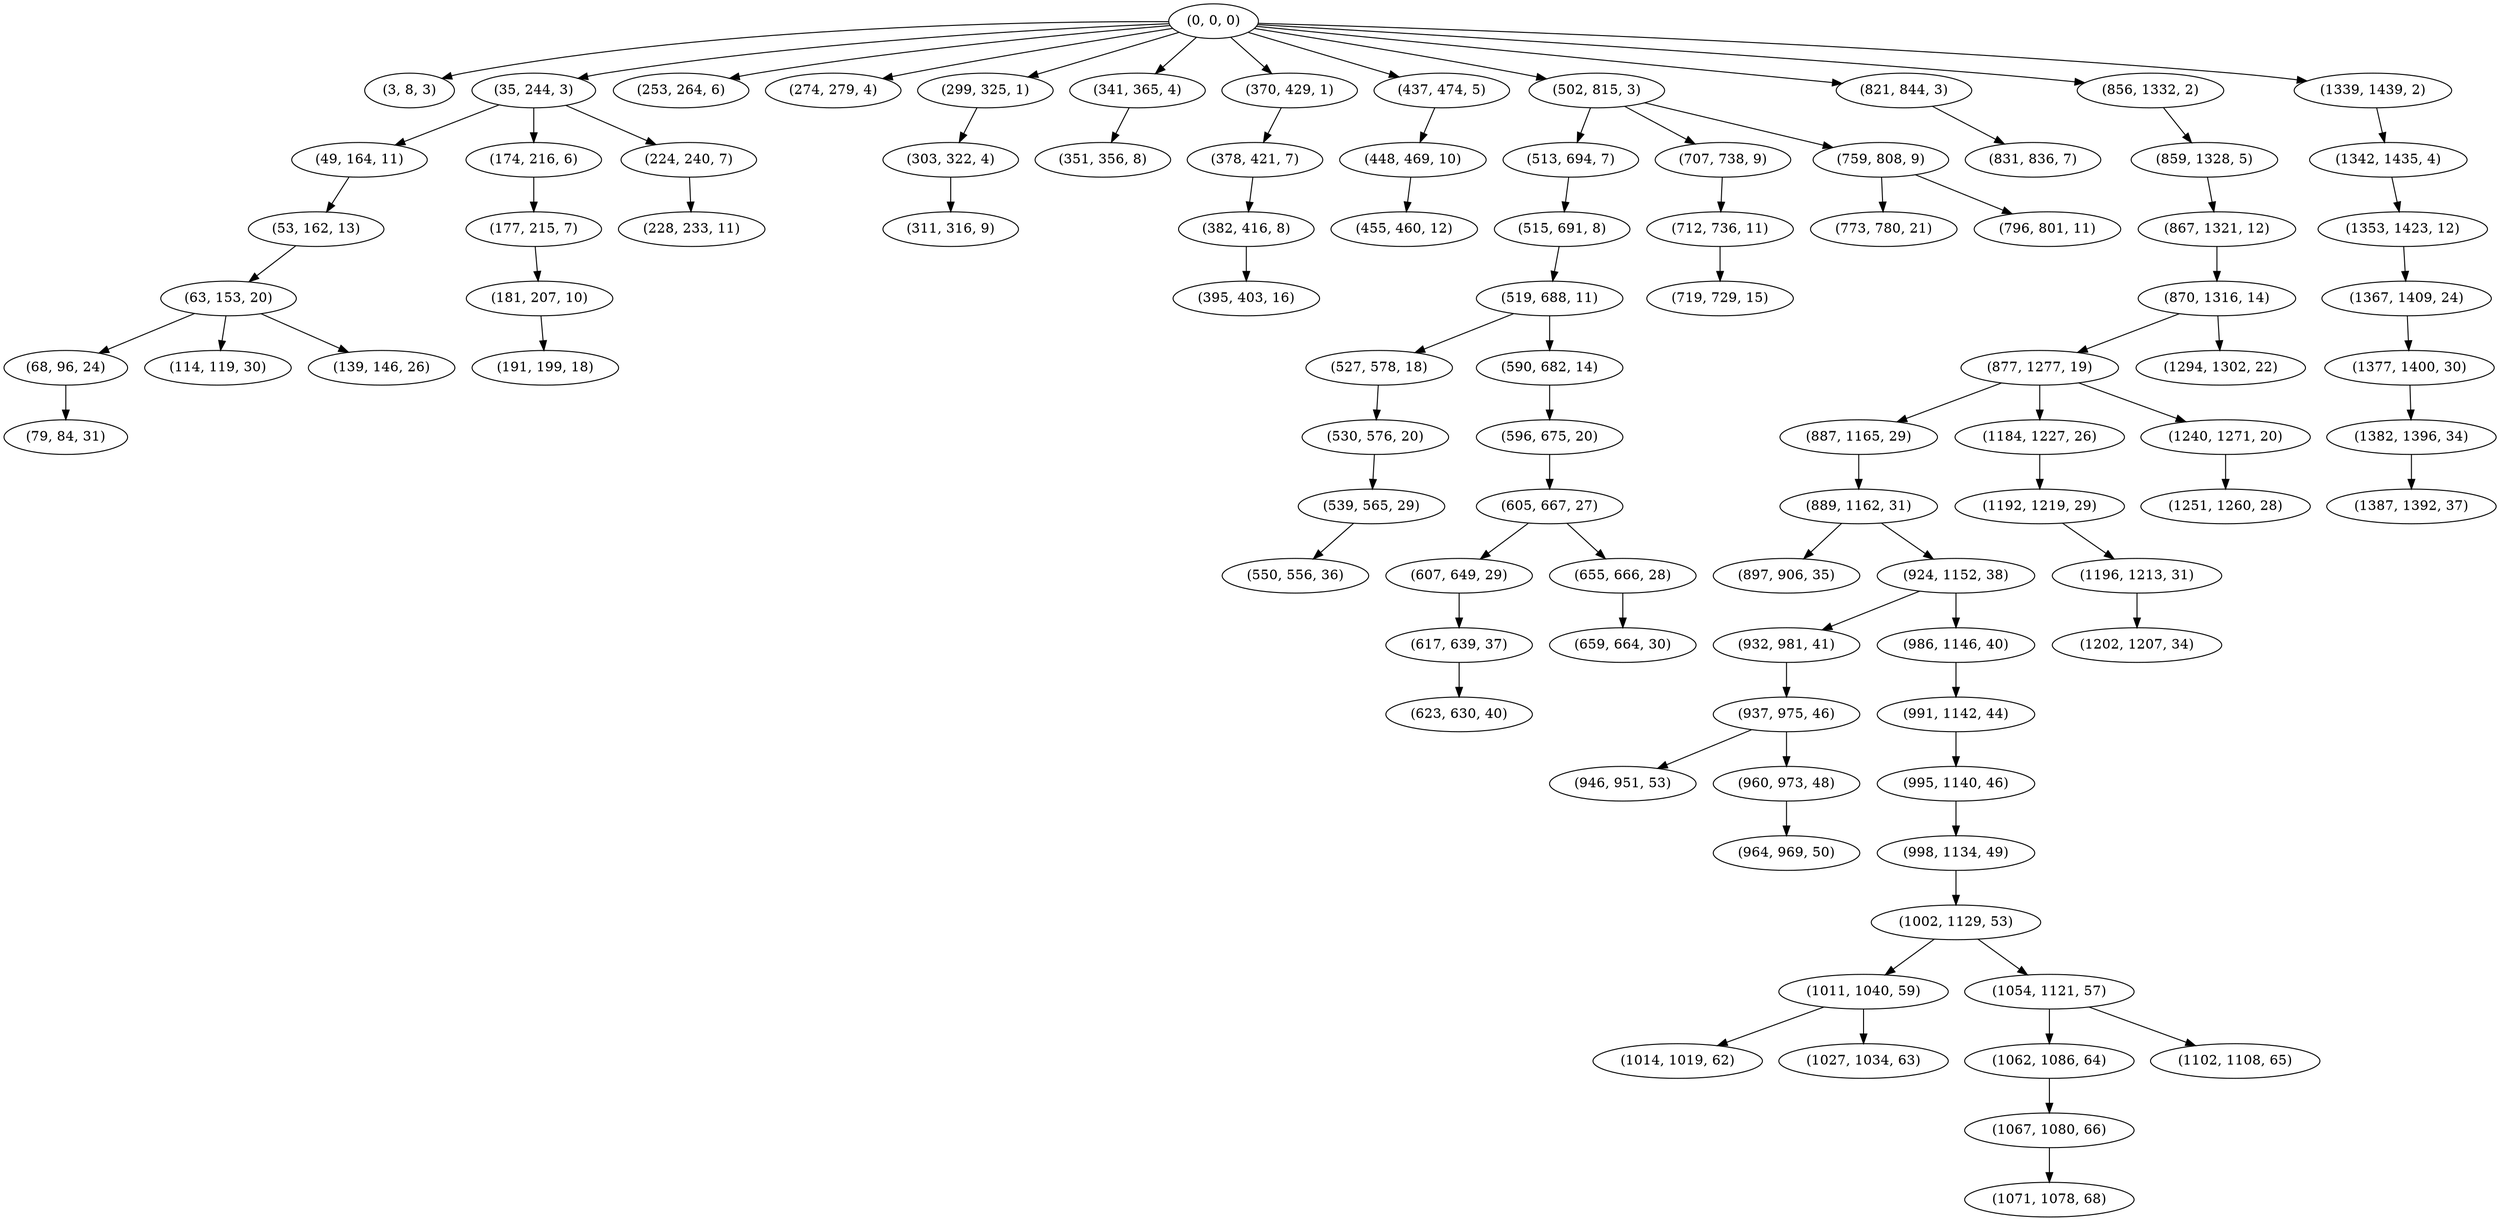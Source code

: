 digraph tree {
    "(0, 0, 0)";
    "(3, 8, 3)";
    "(35, 244, 3)";
    "(49, 164, 11)";
    "(53, 162, 13)";
    "(63, 153, 20)";
    "(68, 96, 24)";
    "(79, 84, 31)";
    "(114, 119, 30)";
    "(139, 146, 26)";
    "(174, 216, 6)";
    "(177, 215, 7)";
    "(181, 207, 10)";
    "(191, 199, 18)";
    "(224, 240, 7)";
    "(228, 233, 11)";
    "(253, 264, 6)";
    "(274, 279, 4)";
    "(299, 325, 1)";
    "(303, 322, 4)";
    "(311, 316, 9)";
    "(341, 365, 4)";
    "(351, 356, 8)";
    "(370, 429, 1)";
    "(378, 421, 7)";
    "(382, 416, 8)";
    "(395, 403, 16)";
    "(437, 474, 5)";
    "(448, 469, 10)";
    "(455, 460, 12)";
    "(502, 815, 3)";
    "(513, 694, 7)";
    "(515, 691, 8)";
    "(519, 688, 11)";
    "(527, 578, 18)";
    "(530, 576, 20)";
    "(539, 565, 29)";
    "(550, 556, 36)";
    "(590, 682, 14)";
    "(596, 675, 20)";
    "(605, 667, 27)";
    "(607, 649, 29)";
    "(617, 639, 37)";
    "(623, 630, 40)";
    "(655, 666, 28)";
    "(659, 664, 30)";
    "(707, 738, 9)";
    "(712, 736, 11)";
    "(719, 729, 15)";
    "(759, 808, 9)";
    "(773, 780, 21)";
    "(796, 801, 11)";
    "(821, 844, 3)";
    "(831, 836, 7)";
    "(856, 1332, 2)";
    "(859, 1328, 5)";
    "(867, 1321, 12)";
    "(870, 1316, 14)";
    "(877, 1277, 19)";
    "(887, 1165, 29)";
    "(889, 1162, 31)";
    "(897, 906, 35)";
    "(924, 1152, 38)";
    "(932, 981, 41)";
    "(937, 975, 46)";
    "(946, 951, 53)";
    "(960, 973, 48)";
    "(964, 969, 50)";
    "(986, 1146, 40)";
    "(991, 1142, 44)";
    "(995, 1140, 46)";
    "(998, 1134, 49)";
    "(1002, 1129, 53)";
    "(1011, 1040, 59)";
    "(1014, 1019, 62)";
    "(1027, 1034, 63)";
    "(1054, 1121, 57)";
    "(1062, 1086, 64)";
    "(1067, 1080, 66)";
    "(1071, 1078, 68)";
    "(1102, 1108, 65)";
    "(1184, 1227, 26)";
    "(1192, 1219, 29)";
    "(1196, 1213, 31)";
    "(1202, 1207, 34)";
    "(1240, 1271, 20)";
    "(1251, 1260, 28)";
    "(1294, 1302, 22)";
    "(1339, 1439, 2)";
    "(1342, 1435, 4)";
    "(1353, 1423, 12)";
    "(1367, 1409, 24)";
    "(1377, 1400, 30)";
    "(1382, 1396, 34)";
    "(1387, 1392, 37)";
    "(0, 0, 0)" -> "(3, 8, 3)";
    "(0, 0, 0)" -> "(35, 244, 3)";
    "(0, 0, 0)" -> "(253, 264, 6)";
    "(0, 0, 0)" -> "(274, 279, 4)";
    "(0, 0, 0)" -> "(299, 325, 1)";
    "(0, 0, 0)" -> "(341, 365, 4)";
    "(0, 0, 0)" -> "(370, 429, 1)";
    "(0, 0, 0)" -> "(437, 474, 5)";
    "(0, 0, 0)" -> "(502, 815, 3)";
    "(0, 0, 0)" -> "(821, 844, 3)";
    "(0, 0, 0)" -> "(856, 1332, 2)";
    "(0, 0, 0)" -> "(1339, 1439, 2)";
    "(35, 244, 3)" -> "(49, 164, 11)";
    "(35, 244, 3)" -> "(174, 216, 6)";
    "(35, 244, 3)" -> "(224, 240, 7)";
    "(49, 164, 11)" -> "(53, 162, 13)";
    "(53, 162, 13)" -> "(63, 153, 20)";
    "(63, 153, 20)" -> "(68, 96, 24)";
    "(63, 153, 20)" -> "(114, 119, 30)";
    "(63, 153, 20)" -> "(139, 146, 26)";
    "(68, 96, 24)" -> "(79, 84, 31)";
    "(174, 216, 6)" -> "(177, 215, 7)";
    "(177, 215, 7)" -> "(181, 207, 10)";
    "(181, 207, 10)" -> "(191, 199, 18)";
    "(224, 240, 7)" -> "(228, 233, 11)";
    "(299, 325, 1)" -> "(303, 322, 4)";
    "(303, 322, 4)" -> "(311, 316, 9)";
    "(341, 365, 4)" -> "(351, 356, 8)";
    "(370, 429, 1)" -> "(378, 421, 7)";
    "(378, 421, 7)" -> "(382, 416, 8)";
    "(382, 416, 8)" -> "(395, 403, 16)";
    "(437, 474, 5)" -> "(448, 469, 10)";
    "(448, 469, 10)" -> "(455, 460, 12)";
    "(502, 815, 3)" -> "(513, 694, 7)";
    "(502, 815, 3)" -> "(707, 738, 9)";
    "(502, 815, 3)" -> "(759, 808, 9)";
    "(513, 694, 7)" -> "(515, 691, 8)";
    "(515, 691, 8)" -> "(519, 688, 11)";
    "(519, 688, 11)" -> "(527, 578, 18)";
    "(519, 688, 11)" -> "(590, 682, 14)";
    "(527, 578, 18)" -> "(530, 576, 20)";
    "(530, 576, 20)" -> "(539, 565, 29)";
    "(539, 565, 29)" -> "(550, 556, 36)";
    "(590, 682, 14)" -> "(596, 675, 20)";
    "(596, 675, 20)" -> "(605, 667, 27)";
    "(605, 667, 27)" -> "(607, 649, 29)";
    "(605, 667, 27)" -> "(655, 666, 28)";
    "(607, 649, 29)" -> "(617, 639, 37)";
    "(617, 639, 37)" -> "(623, 630, 40)";
    "(655, 666, 28)" -> "(659, 664, 30)";
    "(707, 738, 9)" -> "(712, 736, 11)";
    "(712, 736, 11)" -> "(719, 729, 15)";
    "(759, 808, 9)" -> "(773, 780, 21)";
    "(759, 808, 9)" -> "(796, 801, 11)";
    "(821, 844, 3)" -> "(831, 836, 7)";
    "(856, 1332, 2)" -> "(859, 1328, 5)";
    "(859, 1328, 5)" -> "(867, 1321, 12)";
    "(867, 1321, 12)" -> "(870, 1316, 14)";
    "(870, 1316, 14)" -> "(877, 1277, 19)";
    "(870, 1316, 14)" -> "(1294, 1302, 22)";
    "(877, 1277, 19)" -> "(887, 1165, 29)";
    "(877, 1277, 19)" -> "(1184, 1227, 26)";
    "(877, 1277, 19)" -> "(1240, 1271, 20)";
    "(887, 1165, 29)" -> "(889, 1162, 31)";
    "(889, 1162, 31)" -> "(897, 906, 35)";
    "(889, 1162, 31)" -> "(924, 1152, 38)";
    "(924, 1152, 38)" -> "(932, 981, 41)";
    "(924, 1152, 38)" -> "(986, 1146, 40)";
    "(932, 981, 41)" -> "(937, 975, 46)";
    "(937, 975, 46)" -> "(946, 951, 53)";
    "(937, 975, 46)" -> "(960, 973, 48)";
    "(960, 973, 48)" -> "(964, 969, 50)";
    "(986, 1146, 40)" -> "(991, 1142, 44)";
    "(991, 1142, 44)" -> "(995, 1140, 46)";
    "(995, 1140, 46)" -> "(998, 1134, 49)";
    "(998, 1134, 49)" -> "(1002, 1129, 53)";
    "(1002, 1129, 53)" -> "(1011, 1040, 59)";
    "(1002, 1129, 53)" -> "(1054, 1121, 57)";
    "(1011, 1040, 59)" -> "(1014, 1019, 62)";
    "(1011, 1040, 59)" -> "(1027, 1034, 63)";
    "(1054, 1121, 57)" -> "(1062, 1086, 64)";
    "(1054, 1121, 57)" -> "(1102, 1108, 65)";
    "(1062, 1086, 64)" -> "(1067, 1080, 66)";
    "(1067, 1080, 66)" -> "(1071, 1078, 68)";
    "(1184, 1227, 26)" -> "(1192, 1219, 29)";
    "(1192, 1219, 29)" -> "(1196, 1213, 31)";
    "(1196, 1213, 31)" -> "(1202, 1207, 34)";
    "(1240, 1271, 20)" -> "(1251, 1260, 28)";
    "(1339, 1439, 2)" -> "(1342, 1435, 4)";
    "(1342, 1435, 4)" -> "(1353, 1423, 12)";
    "(1353, 1423, 12)" -> "(1367, 1409, 24)";
    "(1367, 1409, 24)" -> "(1377, 1400, 30)";
    "(1377, 1400, 30)" -> "(1382, 1396, 34)";
    "(1382, 1396, 34)" -> "(1387, 1392, 37)";
}
